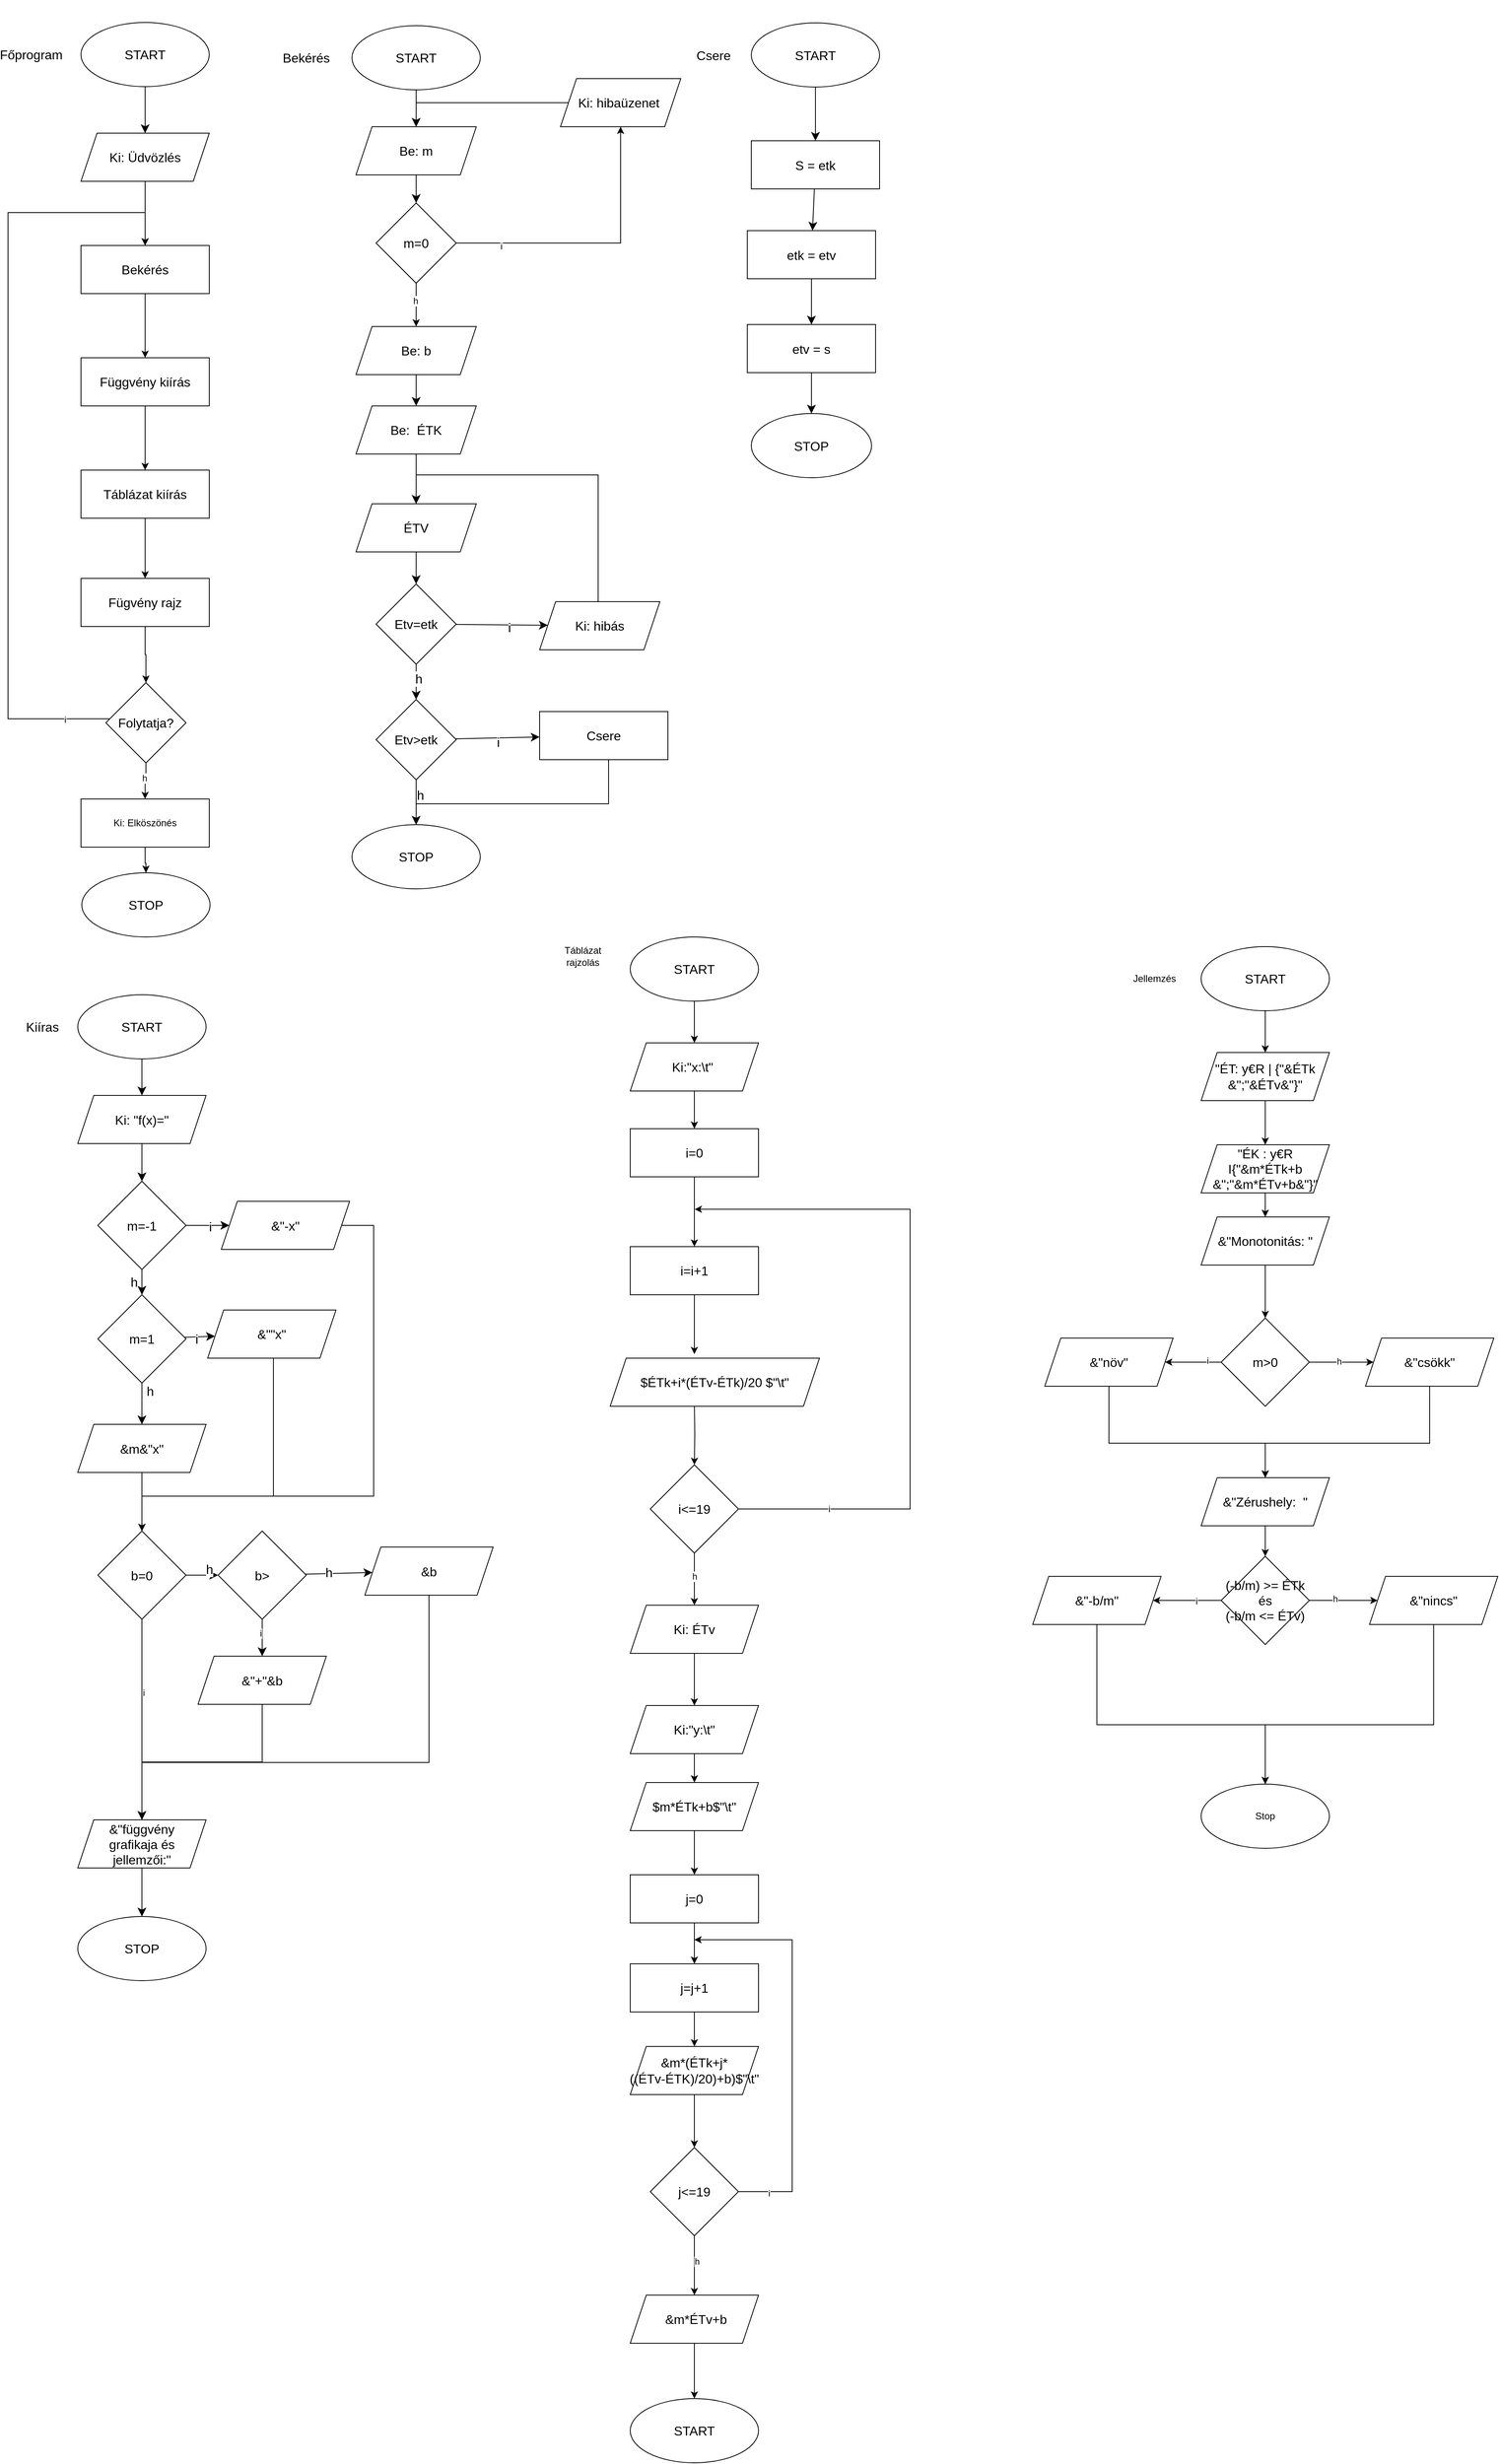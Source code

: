 <mxfile version="22.1.4" type="device">
  <diagram name="Page-1" id="bhXCNgOG9VblNEhB2orN">
    <mxGraphModel dx="3187" dy="1760" grid="1" gridSize="10" guides="1" tooltips="1" connect="1" arrows="1" fold="1" page="1" pageScale="1" pageWidth="2339" pageHeight="3300" math="0" shadow="0">
      <root>
        <mxCell id="0" />
        <mxCell id="1" parent="0" />
        <mxCell id="DM1cx61J0RA44Y7iWUZQ-169" style="edgeStyle=orthogonalEdgeStyle;rounded=0;orthogonalLoop=1;jettySize=auto;html=1;entryX=0.5;entryY=0;entryDx=0;entryDy=0;" edge="1" parent="1" source="DM1cx61J0RA44Y7iWUZQ-170" target="DM1cx61J0RA44Y7iWUZQ-236">
          <mxGeometry relative="1" as="geometry" />
        </mxCell>
        <mxCell id="DM1cx61J0RA44Y7iWUZQ-170" value="&amp;amp;m&amp;amp;&quot;x&quot;" style="shape=parallelogram;perimeter=parallelogramPerimeter;whiteSpace=wrap;html=1;fixedSize=1;fontSize=16;" vertex="1" parent="1">
          <mxGeometry x="300" y="1825.5" width="160" height="60" as="geometry" />
        </mxCell>
        <mxCell id="DM1cx61J0RA44Y7iWUZQ-171" value="" style="edgeStyle=none;curved=1;rounded=0;orthogonalLoop=1;jettySize=auto;html=1;fontSize=12;startSize=8;endSize=8;" edge="1" parent="1" source="DM1cx61J0RA44Y7iWUZQ-172" target="DM1cx61J0RA44Y7iWUZQ-179">
          <mxGeometry relative="1" as="geometry" />
        </mxCell>
        <mxCell id="DM1cx61J0RA44Y7iWUZQ-172" value="Be: m" style="shape=parallelogram;perimeter=parallelogramPerimeter;whiteSpace=wrap;html=1;fixedSize=1;fontSize=16;" vertex="1" parent="1">
          <mxGeometry x="647" y="208" width="150" height="60" as="geometry" />
        </mxCell>
        <mxCell id="DM1cx61J0RA44Y7iWUZQ-173" value="" style="edgeStyle=none;curved=1;rounded=0;orthogonalLoop=1;jettySize=auto;html=1;fontSize=12;startSize=8;endSize=8;" edge="1" parent="1" source="DM1cx61J0RA44Y7iWUZQ-174" target="DM1cx61J0RA44Y7iWUZQ-172">
          <mxGeometry relative="1" as="geometry" />
        </mxCell>
        <mxCell id="DM1cx61J0RA44Y7iWUZQ-174" value="START" style="ellipse;whiteSpace=wrap;html=1;fontSize=16;" vertex="1" parent="1">
          <mxGeometry x="642" y="82" width="160" height="80" as="geometry" />
        </mxCell>
        <mxCell id="DM1cx61J0RA44Y7iWUZQ-175" style="edgeStyle=orthogonalEdgeStyle;rounded=0;orthogonalLoop=1;jettySize=auto;html=1;" edge="1" parent="1" source="DM1cx61J0RA44Y7iWUZQ-179" target="DM1cx61J0RA44Y7iWUZQ-183">
          <mxGeometry relative="1" as="geometry" />
        </mxCell>
        <mxCell id="DM1cx61J0RA44Y7iWUZQ-176" value="h&lt;br&gt;" style="edgeLabel;html=1;align=center;verticalAlign=middle;resizable=0;points=[];" vertex="1" connectable="0" parent="DM1cx61J0RA44Y7iWUZQ-175">
          <mxGeometry x="-0.192" y="-1" relative="1" as="geometry">
            <mxPoint as="offset" />
          </mxGeometry>
        </mxCell>
        <mxCell id="DM1cx61J0RA44Y7iWUZQ-177" style="edgeStyle=orthogonalEdgeStyle;rounded=0;orthogonalLoop=1;jettySize=auto;html=1;entryX=0.5;entryY=1;entryDx=0;entryDy=0;" edge="1" parent="1" source="DM1cx61J0RA44Y7iWUZQ-179" target="DM1cx61J0RA44Y7iWUZQ-181">
          <mxGeometry relative="1" as="geometry">
            <mxPoint x="861" y="266.167" as="targetPoint" />
          </mxGeometry>
        </mxCell>
        <mxCell id="DM1cx61J0RA44Y7iWUZQ-178" value="i" style="edgeLabel;html=1;align=center;verticalAlign=middle;resizable=0;points=[];" vertex="1" connectable="0" parent="DM1cx61J0RA44Y7iWUZQ-177">
          <mxGeometry x="-0.679" y="-4" relative="1" as="geometry">
            <mxPoint as="offset" />
          </mxGeometry>
        </mxCell>
        <mxCell id="DM1cx61J0RA44Y7iWUZQ-179" value="m=0" style="rhombus;whiteSpace=wrap;html=1;fontSize=16;" vertex="1" parent="1">
          <mxGeometry x="672" y="303" width="100" height="100" as="geometry" />
        </mxCell>
        <mxCell id="DM1cx61J0RA44Y7iWUZQ-180" style="edgeStyle=orthogonalEdgeStyle;rounded=0;orthogonalLoop=1;jettySize=auto;html=1;entryX=0.5;entryY=0;entryDx=0;entryDy=0;" edge="1" parent="1" source="DM1cx61J0RA44Y7iWUZQ-181" target="DM1cx61J0RA44Y7iWUZQ-172">
          <mxGeometry relative="1" as="geometry" />
        </mxCell>
        <mxCell id="DM1cx61J0RA44Y7iWUZQ-181" value="Ki: hibaüzenet&amp;nbsp;" style="shape=parallelogram;perimeter=parallelogramPerimeter;whiteSpace=wrap;html=1;fixedSize=1;fontSize=16;" vertex="1" parent="1">
          <mxGeometry x="902" y="148" width="150" height="60" as="geometry" />
        </mxCell>
        <mxCell id="DM1cx61J0RA44Y7iWUZQ-182" value="" style="edgeStyle=none;curved=1;rounded=0;orthogonalLoop=1;jettySize=auto;html=1;fontSize=12;startSize=8;endSize=8;" edge="1" parent="1" source="DM1cx61J0RA44Y7iWUZQ-183" target="DM1cx61J0RA44Y7iWUZQ-185">
          <mxGeometry relative="1" as="geometry" />
        </mxCell>
        <mxCell id="DM1cx61J0RA44Y7iWUZQ-183" value="Be: b" style="shape=parallelogram;perimeter=parallelogramPerimeter;whiteSpace=wrap;html=1;fixedSize=1;fontSize=16;" vertex="1" parent="1">
          <mxGeometry x="647" y="457" width="150" height="60" as="geometry" />
        </mxCell>
        <mxCell id="DM1cx61J0RA44Y7iWUZQ-184" value="" style="edgeStyle=none;curved=1;rounded=0;orthogonalLoop=1;jettySize=auto;html=1;fontSize=12;startSize=8;endSize=8;" edge="1" parent="1" source="DM1cx61J0RA44Y7iWUZQ-185" target="DM1cx61J0RA44Y7iWUZQ-187">
          <mxGeometry relative="1" as="geometry" />
        </mxCell>
        <mxCell id="DM1cx61J0RA44Y7iWUZQ-185" value="Be:&amp;nbsp; ÉTK" style="shape=parallelogram;perimeter=parallelogramPerimeter;whiteSpace=wrap;html=1;fixedSize=1;fontSize=16;" vertex="1" parent="1">
          <mxGeometry x="647" y="556" width="150" height="60" as="geometry" />
        </mxCell>
        <mxCell id="DM1cx61J0RA44Y7iWUZQ-186" value="" style="edgeStyle=none;curved=1;rounded=0;orthogonalLoop=1;jettySize=auto;html=1;fontSize=12;startSize=8;endSize=8;" edge="1" parent="1" source="DM1cx61J0RA44Y7iWUZQ-187" target="DM1cx61J0RA44Y7iWUZQ-192">
          <mxGeometry relative="1" as="geometry" />
        </mxCell>
        <mxCell id="DM1cx61J0RA44Y7iWUZQ-187" value="ÉTV" style="shape=parallelogram;perimeter=parallelogramPerimeter;whiteSpace=wrap;html=1;fixedSize=1;fontSize=16;" vertex="1" parent="1">
          <mxGeometry x="647" y="678" width="150" height="60" as="geometry" />
        </mxCell>
        <mxCell id="DM1cx61J0RA44Y7iWUZQ-188" value="" style="edgeStyle=none;curved=1;rounded=0;orthogonalLoop=1;jettySize=auto;html=1;fontSize=12;startSize=8;endSize=8;" edge="1" parent="1" source="DM1cx61J0RA44Y7iWUZQ-192" target="DM1cx61J0RA44Y7iWUZQ-194">
          <mxGeometry relative="1" as="geometry" />
        </mxCell>
        <mxCell id="DM1cx61J0RA44Y7iWUZQ-189" value="i" style="edgeLabel;html=1;align=center;verticalAlign=middle;resizable=0;points=[];fontSize=16;" vertex="1" connectable="0" parent="DM1cx61J0RA44Y7iWUZQ-188">
          <mxGeometry x="0.151" y="-3" relative="1" as="geometry">
            <mxPoint as="offset" />
          </mxGeometry>
        </mxCell>
        <mxCell id="DM1cx61J0RA44Y7iWUZQ-190" value="" style="edgeStyle=none;curved=1;rounded=0;orthogonalLoop=1;jettySize=auto;html=1;fontSize=12;startSize=8;endSize=8;" edge="1" parent="1" source="DM1cx61J0RA44Y7iWUZQ-192" target="DM1cx61J0RA44Y7iWUZQ-199">
          <mxGeometry relative="1" as="geometry" />
        </mxCell>
        <mxCell id="DM1cx61J0RA44Y7iWUZQ-191" value="h" style="edgeLabel;html=1;align=center;verticalAlign=middle;resizable=0;points=[];fontSize=16;" vertex="1" connectable="0" parent="DM1cx61J0RA44Y7iWUZQ-190">
          <mxGeometry x="-0.205" y="3" relative="1" as="geometry">
            <mxPoint as="offset" />
          </mxGeometry>
        </mxCell>
        <mxCell id="DM1cx61J0RA44Y7iWUZQ-192" value="Etv=etk" style="rhombus;whiteSpace=wrap;html=1;fontSize=16;" vertex="1" parent="1">
          <mxGeometry x="672" y="778" width="100" height="100" as="geometry" />
        </mxCell>
        <mxCell id="DM1cx61J0RA44Y7iWUZQ-193" style="edgeStyle=orthogonalEdgeStyle;rounded=0;orthogonalLoop=1;jettySize=auto;html=1;entryX=0.5;entryY=0;entryDx=0;entryDy=0;" edge="1" parent="1" source="DM1cx61J0RA44Y7iWUZQ-194" target="DM1cx61J0RA44Y7iWUZQ-187">
          <mxGeometry relative="1" as="geometry">
            <Array as="points">
              <mxPoint x="949" y="642" />
              <mxPoint x="722" y="642" />
            </Array>
          </mxGeometry>
        </mxCell>
        <mxCell id="DM1cx61J0RA44Y7iWUZQ-194" value="Ki: hibás" style="shape=parallelogram;perimeter=parallelogramPerimeter;whiteSpace=wrap;html=1;fixedSize=1;fontSize=16;" vertex="1" parent="1">
          <mxGeometry x="876" y="800" width="150" height="60" as="geometry" />
        </mxCell>
        <mxCell id="DM1cx61J0RA44Y7iWUZQ-195" style="edgeStyle=none;curved=1;rounded=0;orthogonalLoop=1;jettySize=auto;html=1;entryX=0.5;entryY=0;entryDx=0;entryDy=0;fontSize=12;startSize=8;endSize=8;" edge="1" parent="1" source="DM1cx61J0RA44Y7iWUZQ-199" target="DM1cx61J0RA44Y7iWUZQ-200">
          <mxGeometry relative="1" as="geometry" />
        </mxCell>
        <mxCell id="DM1cx61J0RA44Y7iWUZQ-196" value="h" style="edgeLabel;html=1;align=center;verticalAlign=middle;resizable=0;points=[];fontSize=16;" vertex="1" connectable="0" parent="DM1cx61J0RA44Y7iWUZQ-195">
          <mxGeometry x="-0.322" y="5" relative="1" as="geometry">
            <mxPoint as="offset" />
          </mxGeometry>
        </mxCell>
        <mxCell id="DM1cx61J0RA44Y7iWUZQ-197" value="" style="edgeStyle=none;curved=1;rounded=0;orthogonalLoop=1;jettySize=auto;html=1;fontSize=12;startSize=8;endSize=8;" edge="1" parent="1" source="DM1cx61J0RA44Y7iWUZQ-199" target="DM1cx61J0RA44Y7iWUZQ-202">
          <mxGeometry relative="1" as="geometry" />
        </mxCell>
        <mxCell id="DM1cx61J0RA44Y7iWUZQ-198" value="i" style="edgeLabel;html=1;align=center;verticalAlign=middle;resizable=0;points=[];fontSize=16;" vertex="1" connectable="0" parent="DM1cx61J0RA44Y7iWUZQ-197">
          <mxGeometry x="0.031" y="-5" relative="1" as="geometry">
            <mxPoint x="-1" as="offset" />
          </mxGeometry>
        </mxCell>
        <mxCell id="DM1cx61J0RA44Y7iWUZQ-199" value="Etv&amp;gt;etk" style="rhombus;whiteSpace=wrap;html=1;fontSize=16;" vertex="1" parent="1">
          <mxGeometry x="672" y="922" width="100" height="100" as="geometry" />
        </mxCell>
        <mxCell id="DM1cx61J0RA44Y7iWUZQ-200" value="STOP" style="ellipse;whiteSpace=wrap;html=1;fontSize=16;" vertex="1" parent="1">
          <mxGeometry x="642" y="1078" width="160" height="80" as="geometry" />
        </mxCell>
        <mxCell id="DM1cx61J0RA44Y7iWUZQ-201" style="edgeStyle=orthogonalEdgeStyle;rounded=0;orthogonalLoop=1;jettySize=auto;html=1;entryX=0.5;entryY=0;entryDx=0;entryDy=0;" edge="1" parent="1" source="DM1cx61J0RA44Y7iWUZQ-202" target="DM1cx61J0RA44Y7iWUZQ-200">
          <mxGeometry relative="1" as="geometry">
            <Array as="points">
              <mxPoint x="962" y="1052" />
              <mxPoint x="722" y="1052" />
            </Array>
          </mxGeometry>
        </mxCell>
        <mxCell id="DM1cx61J0RA44Y7iWUZQ-202" value="Csere" style="whiteSpace=wrap;html=1;fontSize=16;" vertex="1" parent="1">
          <mxGeometry x="876" y="937" width="160" height="60" as="geometry" />
        </mxCell>
        <mxCell id="DM1cx61J0RA44Y7iWUZQ-203" value="" style="edgeStyle=none;curved=1;rounded=0;orthogonalLoop=1;jettySize=auto;html=1;fontSize=12;startSize=8;endSize=8;" edge="1" parent="1" source="DM1cx61J0RA44Y7iWUZQ-204" target="DM1cx61J0RA44Y7iWUZQ-207">
          <mxGeometry relative="1" as="geometry" />
        </mxCell>
        <mxCell id="DM1cx61J0RA44Y7iWUZQ-204" value="START" style="ellipse;whiteSpace=wrap;html=1;fontSize=16;" vertex="1" parent="1">
          <mxGeometry x="1140" y="78.5" width="160" height="80" as="geometry" />
        </mxCell>
        <mxCell id="DM1cx61J0RA44Y7iWUZQ-205" value="Csere" style="text;html=1;strokeColor=none;fillColor=none;align=center;verticalAlign=middle;whiteSpace=wrap;rounded=0;fontSize=16;" vertex="1" parent="1">
          <mxGeometry x="1063" y="50" width="60" height="137" as="geometry" />
        </mxCell>
        <mxCell id="DM1cx61J0RA44Y7iWUZQ-206" value="" style="edgeStyle=none;curved=1;rounded=0;orthogonalLoop=1;jettySize=auto;html=1;fontSize=12;startSize=8;endSize=8;" edge="1" parent="1" source="DM1cx61J0RA44Y7iWUZQ-207" target="DM1cx61J0RA44Y7iWUZQ-209">
          <mxGeometry relative="1" as="geometry" />
        </mxCell>
        <mxCell id="DM1cx61J0RA44Y7iWUZQ-207" value="S = etk" style="whiteSpace=wrap;html=1;fontSize=16;" vertex="1" parent="1">
          <mxGeometry x="1140" y="225.5" width="160" height="60" as="geometry" />
        </mxCell>
        <mxCell id="DM1cx61J0RA44Y7iWUZQ-208" value="" style="edgeStyle=none;curved=1;rounded=0;orthogonalLoop=1;jettySize=auto;html=1;fontSize=12;startSize=8;endSize=8;" edge="1" parent="1" source="DM1cx61J0RA44Y7iWUZQ-209" target="DM1cx61J0RA44Y7iWUZQ-211">
          <mxGeometry relative="1" as="geometry" />
        </mxCell>
        <mxCell id="DM1cx61J0RA44Y7iWUZQ-209" value="etk = etv" style="whiteSpace=wrap;html=1;fontSize=16;" vertex="1" parent="1">
          <mxGeometry x="1135" y="337.5" width="160" height="60" as="geometry" />
        </mxCell>
        <mxCell id="DM1cx61J0RA44Y7iWUZQ-210" style="edgeStyle=none;curved=1;rounded=0;orthogonalLoop=1;jettySize=auto;html=1;fontSize=12;startSize=8;endSize=8;" edge="1" parent="1" source="DM1cx61J0RA44Y7iWUZQ-211" target="DM1cx61J0RA44Y7iWUZQ-212">
          <mxGeometry relative="1" as="geometry" />
        </mxCell>
        <mxCell id="DM1cx61J0RA44Y7iWUZQ-211" value="etv = s" style="whiteSpace=wrap;html=1;fontSize=16;" vertex="1" parent="1">
          <mxGeometry x="1135" y="454.5" width="160" height="60" as="geometry" />
        </mxCell>
        <mxCell id="DM1cx61J0RA44Y7iWUZQ-212" value="STOP" style="ellipse;whiteSpace=wrap;html=1;fontSize=16;" vertex="1" parent="1">
          <mxGeometry x="1140" y="565.5" width="150" height="80" as="geometry" />
        </mxCell>
        <mxCell id="DM1cx61J0RA44Y7iWUZQ-213" value="Kiíras" style="text;html=1;strokeColor=none;fillColor=none;align=center;verticalAlign=middle;whiteSpace=wrap;rounded=0;fontSize=16;" vertex="1" parent="1">
          <mxGeometry x="226" y="1315" width="60" height="30" as="geometry" />
        </mxCell>
        <mxCell id="DM1cx61J0RA44Y7iWUZQ-214" value="" style="edgeStyle=none;curved=1;rounded=0;orthogonalLoop=1;jettySize=auto;html=1;fontSize=12;startSize=8;endSize=8;exitX=0.5;exitY=1;exitDx=0;exitDy=0;" edge="1" parent="1" source="DM1cx61J0RA44Y7iWUZQ-215" target="DM1cx61J0RA44Y7iWUZQ-217">
          <mxGeometry relative="1" as="geometry" />
        </mxCell>
        <mxCell id="DM1cx61J0RA44Y7iWUZQ-215" value="START" style="ellipse;whiteSpace=wrap;html=1;fontSize=16;" vertex="1" parent="1">
          <mxGeometry x="300" y="1290" width="160" height="80" as="geometry" />
        </mxCell>
        <mxCell id="DM1cx61J0RA44Y7iWUZQ-216" value="" style="edgeStyle=none;curved=1;rounded=0;orthogonalLoop=1;jettySize=auto;html=1;fontSize=12;startSize=8;endSize=8;" edge="1" parent="1" source="DM1cx61J0RA44Y7iWUZQ-217" target="DM1cx61J0RA44Y7iWUZQ-222">
          <mxGeometry relative="1" as="geometry" />
        </mxCell>
        <mxCell id="DM1cx61J0RA44Y7iWUZQ-217" value="Ki: &quot;f(x)=&quot;" style="shape=parallelogram;perimeter=parallelogramPerimeter;whiteSpace=wrap;html=1;fixedSize=1;fontSize=16;" vertex="1" parent="1">
          <mxGeometry x="300" y="1415.5" width="160" height="60" as="geometry" />
        </mxCell>
        <mxCell id="DM1cx61J0RA44Y7iWUZQ-218" value="" style="edgeStyle=none;curved=1;rounded=0;orthogonalLoop=1;jettySize=auto;html=1;fontSize=12;startSize=8;endSize=8;" edge="1" parent="1" source="DM1cx61J0RA44Y7iWUZQ-222" target="DM1cx61J0RA44Y7iWUZQ-224">
          <mxGeometry relative="1" as="geometry" />
        </mxCell>
        <mxCell id="DM1cx61J0RA44Y7iWUZQ-219" value="i" style="edgeLabel;html=1;align=center;verticalAlign=middle;resizable=0;points=[];fontSize=16;" vertex="1" connectable="0" parent="DM1cx61J0RA44Y7iWUZQ-218">
          <mxGeometry x="0.117" y="-1" relative="1" as="geometry">
            <mxPoint as="offset" />
          </mxGeometry>
        </mxCell>
        <mxCell id="DM1cx61J0RA44Y7iWUZQ-220" value="" style="edgeStyle=none;curved=1;rounded=0;orthogonalLoop=1;jettySize=auto;html=1;fontSize=12;startSize=8;endSize=8;" edge="1" parent="1" source="DM1cx61J0RA44Y7iWUZQ-222" target="DM1cx61J0RA44Y7iWUZQ-229">
          <mxGeometry relative="1" as="geometry" />
        </mxCell>
        <mxCell id="DM1cx61J0RA44Y7iWUZQ-221" value="h" style="edgeLabel;html=1;align=center;verticalAlign=middle;resizable=0;points=[];fontSize=16;" vertex="1" connectable="0" parent="DM1cx61J0RA44Y7iWUZQ-220">
          <mxGeometry x="-0.028" y="-10" relative="1" as="geometry">
            <mxPoint as="offset" />
          </mxGeometry>
        </mxCell>
        <mxCell id="DM1cx61J0RA44Y7iWUZQ-222" value="m=-1" style="rhombus;whiteSpace=wrap;html=1;fontSize=16;" vertex="1" parent="1">
          <mxGeometry x="325" y="1522.5" width="110" height="110" as="geometry" />
        </mxCell>
        <mxCell id="DM1cx61J0RA44Y7iWUZQ-223" style="edgeStyle=orthogonalEdgeStyle;rounded=0;orthogonalLoop=1;jettySize=auto;html=1;entryX=0.5;entryY=0;entryDx=0;entryDy=0;" edge="1" parent="1">
          <mxGeometry relative="1" as="geometry">
            <mxPoint x="628.985" y="1577.545" as="sourcePoint" />
            <mxPoint x="380" y="1958.5" as="targetPoint" />
            <Array as="points">
              <mxPoint x="669" y="1577" />
              <mxPoint x="669" y="1915" />
              <mxPoint x="380" y="1915" />
            </Array>
          </mxGeometry>
        </mxCell>
        <mxCell id="DM1cx61J0RA44Y7iWUZQ-224" value="&amp;amp;&quot;-x&quot;" style="shape=parallelogram;perimeter=parallelogramPerimeter;whiteSpace=wrap;html=1;fixedSize=1;fontSize=16;" vertex="1" parent="1">
          <mxGeometry x="479" y="1547.5" width="160" height="60" as="geometry" />
        </mxCell>
        <mxCell id="DM1cx61J0RA44Y7iWUZQ-225" value="" style="edgeStyle=none;curved=1;rounded=0;orthogonalLoop=1;jettySize=auto;html=1;fontSize=12;startSize=8;endSize=8;" edge="1" parent="1" source="DM1cx61J0RA44Y7iWUZQ-229" target="DM1cx61J0RA44Y7iWUZQ-231">
          <mxGeometry relative="1" as="geometry" />
        </mxCell>
        <mxCell id="DM1cx61J0RA44Y7iWUZQ-226" value="i" style="edgeLabel;html=1;align=center;verticalAlign=middle;resizable=0;points=[];fontSize=16;" vertex="1" connectable="0" parent="DM1cx61J0RA44Y7iWUZQ-225">
          <mxGeometry x="-0.214" y="-2" relative="1" as="geometry">
            <mxPoint as="offset" />
          </mxGeometry>
        </mxCell>
        <mxCell id="DM1cx61J0RA44Y7iWUZQ-227" value="" style="edgeStyle=none;curved=1;rounded=0;orthogonalLoop=1;jettySize=auto;html=1;fontSize=12;startSize=8;endSize=8;" edge="1" parent="1" source="DM1cx61J0RA44Y7iWUZQ-229" target="DM1cx61J0RA44Y7iWUZQ-170">
          <mxGeometry relative="1" as="geometry" />
        </mxCell>
        <mxCell id="DM1cx61J0RA44Y7iWUZQ-228" value="h" style="edgeLabel;html=1;align=center;verticalAlign=middle;resizable=0;points=[];fontSize=16;" vertex="1" connectable="0" parent="DM1cx61J0RA44Y7iWUZQ-227">
          <mxGeometry x="-0.658" y="10" relative="1" as="geometry">
            <mxPoint y="1" as="offset" />
          </mxGeometry>
        </mxCell>
        <mxCell id="DM1cx61J0RA44Y7iWUZQ-229" value="m=1" style="rhombus;whiteSpace=wrap;html=1;fontSize=16;" vertex="1" parent="1">
          <mxGeometry x="325" y="1664" width="110" height="110" as="geometry" />
        </mxCell>
        <mxCell id="DM1cx61J0RA44Y7iWUZQ-230" style="edgeStyle=orthogonalEdgeStyle;rounded=0;orthogonalLoop=1;jettySize=auto;html=1;entryX=0.5;entryY=0;entryDx=0;entryDy=0;" edge="1" parent="1" source="DM1cx61J0RA44Y7iWUZQ-231" target="DM1cx61J0RA44Y7iWUZQ-236">
          <mxGeometry relative="1" as="geometry">
            <Array as="points">
              <mxPoint x="544" y="1915" />
              <mxPoint x="380" y="1915" />
            </Array>
          </mxGeometry>
        </mxCell>
        <mxCell id="DM1cx61J0RA44Y7iWUZQ-231" value="&amp;amp;&quot;&quot;x&quot;" style="shape=parallelogram;perimeter=parallelogramPerimeter;whiteSpace=wrap;html=1;fixedSize=1;fontSize=16;" vertex="1" parent="1">
          <mxGeometry x="462" y="1683" width="160" height="60" as="geometry" />
        </mxCell>
        <mxCell id="DM1cx61J0RA44Y7iWUZQ-232" value="" style="edgeStyle=none;curved=1;rounded=0;orthogonalLoop=1;jettySize=auto;html=1;fontSize=12;startSize=8;endSize=8;" edge="1" parent="1" source="DM1cx61J0RA44Y7iWUZQ-236" target="DM1cx61J0RA44Y7iWUZQ-241">
          <mxGeometry relative="1" as="geometry" />
        </mxCell>
        <mxCell id="DM1cx61J0RA44Y7iWUZQ-233" value="h" style="edgeLabel;html=1;align=center;verticalAlign=middle;resizable=0;points=[];fontSize=16;" vertex="1" connectable="0" parent="DM1cx61J0RA44Y7iWUZQ-232">
          <mxGeometry x="0.368" y="8" relative="1" as="geometry">
            <mxPoint x="1" as="offset" />
          </mxGeometry>
        </mxCell>
        <mxCell id="DM1cx61J0RA44Y7iWUZQ-234" style="edgeStyle=none;curved=1;rounded=0;orthogonalLoop=1;jettySize=auto;html=1;entryX=0.5;entryY=0;entryDx=0;entryDy=0;fontSize=12;startSize=8;endSize=8;" edge="1" parent="1" source="DM1cx61J0RA44Y7iWUZQ-236" target="DM1cx61J0RA44Y7iWUZQ-247">
          <mxGeometry relative="1" as="geometry" />
        </mxCell>
        <mxCell id="DM1cx61J0RA44Y7iWUZQ-235" value="i&lt;br&gt;" style="edgeLabel;html=1;align=center;verticalAlign=middle;resizable=0;points=[];" vertex="1" connectable="0" parent="DM1cx61J0RA44Y7iWUZQ-234">
          <mxGeometry x="-0.273" y="2" relative="1" as="geometry">
            <mxPoint as="offset" />
          </mxGeometry>
        </mxCell>
        <mxCell id="DM1cx61J0RA44Y7iWUZQ-236" value="b=0" style="rhombus;whiteSpace=wrap;html=1;fontSize=16;" vertex="1" parent="1">
          <mxGeometry x="325" y="1958.5" width="110" height="110" as="geometry" />
        </mxCell>
        <mxCell id="DM1cx61J0RA44Y7iWUZQ-237" value="" style="edgeStyle=none;curved=1;rounded=0;orthogonalLoop=1;jettySize=auto;html=1;fontSize=12;startSize=8;endSize=8;" edge="1" parent="1" source="DM1cx61J0RA44Y7iWUZQ-241" target="DM1cx61J0RA44Y7iWUZQ-243">
          <mxGeometry relative="1" as="geometry" />
        </mxCell>
        <mxCell id="DM1cx61J0RA44Y7iWUZQ-238" value="h" style="edgeLabel;html=1;align=center;verticalAlign=middle;resizable=0;points=[];fontSize=16;" vertex="1" connectable="0" parent="DM1cx61J0RA44Y7iWUZQ-237">
          <mxGeometry x="-0.306" y="2" relative="1" as="geometry">
            <mxPoint as="offset" />
          </mxGeometry>
        </mxCell>
        <mxCell id="DM1cx61J0RA44Y7iWUZQ-239" value="" style="edgeStyle=none;curved=1;rounded=0;orthogonalLoop=1;jettySize=auto;html=1;fontSize=12;startSize=8;endSize=8;" edge="1" parent="1" source="DM1cx61J0RA44Y7iWUZQ-241" target="DM1cx61J0RA44Y7iWUZQ-245">
          <mxGeometry relative="1" as="geometry" />
        </mxCell>
        <mxCell id="DM1cx61J0RA44Y7iWUZQ-240" value="i" style="edgeLabel;html=1;align=center;verticalAlign=middle;resizable=0;points=[];" vertex="1" connectable="0" parent="DM1cx61J0RA44Y7iWUZQ-239">
          <mxGeometry x="-0.296" y="-2" relative="1" as="geometry">
            <mxPoint y="1" as="offset" />
          </mxGeometry>
        </mxCell>
        <mxCell id="DM1cx61J0RA44Y7iWUZQ-241" value="b&amp;gt;" style="rhombus;whiteSpace=wrap;html=1;fontSize=16;" vertex="1" parent="1">
          <mxGeometry x="475" y="1958.5" width="110" height="110" as="geometry" />
        </mxCell>
        <mxCell id="DM1cx61J0RA44Y7iWUZQ-242" style="edgeStyle=orthogonalEdgeStyle;rounded=0;orthogonalLoop=1;jettySize=auto;html=1;entryX=0.5;entryY=0;entryDx=0;entryDy=0;" edge="1" parent="1" source="DM1cx61J0RA44Y7iWUZQ-243" target="DM1cx61J0RA44Y7iWUZQ-247">
          <mxGeometry relative="1" as="geometry">
            <Array as="points">
              <mxPoint x="738" y="2247" />
              <mxPoint x="380" y="2247" />
            </Array>
          </mxGeometry>
        </mxCell>
        <mxCell id="DM1cx61J0RA44Y7iWUZQ-243" value="&amp;amp;b" style="shape=parallelogram;perimeter=parallelogramPerimeter;whiteSpace=wrap;html=1;fixedSize=1;fontSize=16;" vertex="1" parent="1">
          <mxGeometry x="658" y="1978.5" width="160" height="60" as="geometry" />
        </mxCell>
        <mxCell id="DM1cx61J0RA44Y7iWUZQ-244" style="edgeStyle=orthogonalEdgeStyle;rounded=0;orthogonalLoop=1;jettySize=auto;html=1;entryX=0.5;entryY=0;entryDx=0;entryDy=0;" edge="1" parent="1" source="DM1cx61J0RA44Y7iWUZQ-245" target="DM1cx61J0RA44Y7iWUZQ-247">
          <mxGeometry relative="1" as="geometry" />
        </mxCell>
        <mxCell id="DM1cx61J0RA44Y7iWUZQ-245" value="&amp;amp;&quot;+&quot;&amp;amp;b" style="shape=parallelogram;perimeter=parallelogramPerimeter;whiteSpace=wrap;html=1;fixedSize=1;fontSize=16;" vertex="1" parent="1">
          <mxGeometry x="450" y="2114.5" width="160" height="60" as="geometry" />
        </mxCell>
        <mxCell id="DM1cx61J0RA44Y7iWUZQ-246" style="edgeStyle=none;curved=1;rounded=0;orthogonalLoop=1;jettySize=auto;html=1;fontSize=12;startSize=8;endSize=8;entryX=0.5;entryY=0;entryDx=0;entryDy=0;" edge="1" parent="1" source="DM1cx61J0RA44Y7iWUZQ-247" target="DM1cx61J0RA44Y7iWUZQ-248">
          <mxGeometry relative="1" as="geometry">
            <mxPoint x="377" y="2439.5" as="targetPoint" />
          </mxGeometry>
        </mxCell>
        <mxCell id="DM1cx61J0RA44Y7iWUZQ-247" value="&amp;amp;&quot;függvény &lt;br&gt;grafikaja és jellemzői:&quot;" style="shape=parallelogram;perimeter=parallelogramPerimeter;whiteSpace=wrap;html=1;fixedSize=1;fontSize=16;" vertex="1" parent="1">
          <mxGeometry x="300" y="2318.5" width="160" height="60" as="geometry" />
        </mxCell>
        <mxCell id="DM1cx61J0RA44Y7iWUZQ-248" value="STOP" style="ellipse;whiteSpace=wrap;html=1;fontSize=16;" vertex="1" parent="1">
          <mxGeometry x="300" y="2439" width="160" height="80" as="geometry" />
        </mxCell>
        <mxCell id="DM1cx61J0RA44Y7iWUZQ-249" value="Bekérés" style="text;html=1;strokeColor=none;fillColor=none;align=center;verticalAlign=middle;whiteSpace=wrap;rounded=0;fontSize=16;" vertex="1" parent="1">
          <mxGeometry x="555" y="107" width="60" height="30" as="geometry" />
        </mxCell>
        <mxCell id="DM1cx61J0RA44Y7iWUZQ-250" value="" style="edgeStyle=orthogonalEdgeStyle;rounded=0;orthogonalLoop=1;jettySize=auto;html=1;" edge="1" parent="1" source="DM1cx61J0RA44Y7iWUZQ-251" target="DM1cx61J0RA44Y7iWUZQ-257">
          <mxGeometry relative="1" as="geometry" />
        </mxCell>
        <mxCell id="DM1cx61J0RA44Y7iWUZQ-251" value="Ki: Üdvözlés" style="shape=parallelogram;perimeter=parallelogramPerimeter;whiteSpace=wrap;html=1;fixedSize=1;fontSize=16;" vertex="1" parent="1">
          <mxGeometry x="304" y="216" width="160" height="60" as="geometry" />
        </mxCell>
        <mxCell id="DM1cx61J0RA44Y7iWUZQ-252" value="" style="edgeStyle=none;curved=1;rounded=0;orthogonalLoop=1;jettySize=auto;html=1;fontSize=12;startSize=8;endSize=8;" edge="1" parent="1" source="DM1cx61J0RA44Y7iWUZQ-253" target="DM1cx61J0RA44Y7iWUZQ-251">
          <mxGeometry relative="1" as="geometry" />
        </mxCell>
        <mxCell id="DM1cx61J0RA44Y7iWUZQ-253" value="START" style="ellipse;whiteSpace=wrap;html=1;fontSize=16;" vertex="1" parent="1">
          <mxGeometry x="304" y="78" width="160" height="80" as="geometry" />
        </mxCell>
        <mxCell id="DM1cx61J0RA44Y7iWUZQ-254" value="STOP" style="ellipse;whiteSpace=wrap;html=1;fontSize=16;" vertex="1" parent="1">
          <mxGeometry x="305" y="1138" width="160" height="80" as="geometry" />
        </mxCell>
        <mxCell id="DM1cx61J0RA44Y7iWUZQ-255" value="Főprogram" style="text;html=1;strokeColor=none;fillColor=none;align=center;verticalAlign=middle;whiteSpace=wrap;rounded=0;fontSize=16;" vertex="1" parent="1">
          <mxGeometry x="212" y="103" width="60" height="30" as="geometry" />
        </mxCell>
        <mxCell id="DM1cx61J0RA44Y7iWUZQ-256" value="" style="edgeStyle=orthogonalEdgeStyle;rounded=0;orthogonalLoop=1;jettySize=auto;html=1;" edge="1" parent="1" source="DM1cx61J0RA44Y7iWUZQ-257" target="DM1cx61J0RA44Y7iWUZQ-259">
          <mxGeometry relative="1" as="geometry" />
        </mxCell>
        <mxCell id="DM1cx61J0RA44Y7iWUZQ-257" value="Bekérés" style="whiteSpace=wrap;html=1;fontSize=16;" vertex="1" parent="1">
          <mxGeometry x="304" y="356" width="160" height="60" as="geometry" />
        </mxCell>
        <mxCell id="DM1cx61J0RA44Y7iWUZQ-258" value="" style="edgeStyle=orthogonalEdgeStyle;rounded=0;orthogonalLoop=1;jettySize=auto;html=1;" edge="1" parent="1" source="DM1cx61J0RA44Y7iWUZQ-259" target="DM1cx61J0RA44Y7iWUZQ-261">
          <mxGeometry relative="1" as="geometry" />
        </mxCell>
        <mxCell id="DM1cx61J0RA44Y7iWUZQ-259" value="Függvény kiírás" style="whiteSpace=wrap;html=1;fontSize=16;" vertex="1" parent="1">
          <mxGeometry x="304" y="496" width="160" height="60" as="geometry" />
        </mxCell>
        <mxCell id="DM1cx61J0RA44Y7iWUZQ-260" value="" style="edgeStyle=orthogonalEdgeStyle;rounded=0;orthogonalLoop=1;jettySize=auto;html=1;" edge="1" parent="1" source="DM1cx61J0RA44Y7iWUZQ-261" target="DM1cx61J0RA44Y7iWUZQ-263">
          <mxGeometry relative="1" as="geometry" />
        </mxCell>
        <mxCell id="DM1cx61J0RA44Y7iWUZQ-261" value="Táblázat kiírás" style="whiteSpace=wrap;html=1;fontSize=16;" vertex="1" parent="1">
          <mxGeometry x="304" y="636" width="160" height="60" as="geometry" />
        </mxCell>
        <mxCell id="DM1cx61J0RA44Y7iWUZQ-262" value="" style="edgeStyle=orthogonalEdgeStyle;rounded=0;orthogonalLoop=1;jettySize=auto;html=1;" edge="1" parent="1" source="DM1cx61J0RA44Y7iWUZQ-263" target="DM1cx61J0RA44Y7iWUZQ-268">
          <mxGeometry relative="1" as="geometry" />
        </mxCell>
        <mxCell id="DM1cx61J0RA44Y7iWUZQ-263" value="Fügvény rajz" style="whiteSpace=wrap;html=1;fontSize=16;" vertex="1" parent="1">
          <mxGeometry x="304" y="771" width="160" height="60" as="geometry" />
        </mxCell>
        <mxCell id="DM1cx61J0RA44Y7iWUZQ-264" value="" style="edgeStyle=orthogonalEdgeStyle;rounded=0;orthogonalLoop=1;jettySize=auto;html=1;entryX=0.5;entryY=0;entryDx=0;entryDy=0;" edge="1" parent="1" source="DM1cx61J0RA44Y7iWUZQ-268" target="DM1cx61J0RA44Y7iWUZQ-270">
          <mxGeometry relative="1" as="geometry">
            <mxPoint x="379" y="1040" as="targetPoint" />
          </mxGeometry>
        </mxCell>
        <mxCell id="DM1cx61J0RA44Y7iWUZQ-265" value="h" style="edgeLabel;html=1;align=center;verticalAlign=middle;resizable=0;points=[];" vertex="1" connectable="0" parent="DM1cx61J0RA44Y7iWUZQ-264">
          <mxGeometry x="-0.149" y="-2" relative="1" as="geometry">
            <mxPoint y="-1" as="offset" />
          </mxGeometry>
        </mxCell>
        <mxCell id="DM1cx61J0RA44Y7iWUZQ-266" style="edgeStyle=orthogonalEdgeStyle;rounded=0;orthogonalLoop=1;jettySize=auto;html=1;entryX=0.5;entryY=0;entryDx=0;entryDy=0;" edge="1" parent="1" source="DM1cx61J0RA44Y7iWUZQ-268" target="DM1cx61J0RA44Y7iWUZQ-257">
          <mxGeometry relative="1" as="geometry">
            <Array as="points">
              <mxPoint x="213" y="946" />
              <mxPoint x="213" y="315" />
              <mxPoint x="384" y="315" />
            </Array>
          </mxGeometry>
        </mxCell>
        <mxCell id="DM1cx61J0RA44Y7iWUZQ-267" value="i" style="edgeLabel;html=1;align=center;verticalAlign=middle;resizable=0;points=[];" vertex="1" connectable="0" parent="DM1cx61J0RA44Y7iWUZQ-266">
          <mxGeometry x="-0.885" y="1" relative="1" as="geometry">
            <mxPoint as="offset" />
          </mxGeometry>
        </mxCell>
        <mxCell id="DM1cx61J0RA44Y7iWUZQ-268" value="Folytatja?" style="rhombus;whiteSpace=wrap;html=1;fontSize=16;" vertex="1" parent="1">
          <mxGeometry x="335" y="901" width="100" height="100" as="geometry" />
        </mxCell>
        <mxCell id="DM1cx61J0RA44Y7iWUZQ-269" style="edgeStyle=orthogonalEdgeStyle;rounded=0;orthogonalLoop=1;jettySize=auto;html=1;exitX=0.5;exitY=1;exitDx=0;exitDy=0;" edge="1" parent="1" source="DM1cx61J0RA44Y7iWUZQ-270" target="DM1cx61J0RA44Y7iWUZQ-254">
          <mxGeometry relative="1" as="geometry">
            <mxPoint x="379" y="1100" as="sourcePoint" />
          </mxGeometry>
        </mxCell>
        <mxCell id="DM1cx61J0RA44Y7iWUZQ-270" value="Ki: Elköszönés" style="rounded=0;whiteSpace=wrap;html=1;" vertex="1" parent="1">
          <mxGeometry x="304" y="1046" width="160" height="60" as="geometry" />
        </mxCell>
        <mxCell id="DM1cx61J0RA44Y7iWUZQ-271" value="Táblázat rajzolás" style="text;html=1;strokeColor=none;fillColor=none;align=center;verticalAlign=middle;whiteSpace=wrap;rounded=0;" vertex="1" parent="1">
          <mxGeometry x="900" y="1227" width="60" height="30" as="geometry" />
        </mxCell>
        <mxCell id="DM1cx61J0RA44Y7iWUZQ-272" value="" style="edgeStyle=orthogonalEdgeStyle;rounded=0;orthogonalLoop=1;jettySize=auto;html=1;" edge="1" parent="1" source="DM1cx61J0RA44Y7iWUZQ-273" target="DM1cx61J0RA44Y7iWUZQ-275">
          <mxGeometry relative="1" as="geometry" />
        </mxCell>
        <mxCell id="DM1cx61J0RA44Y7iWUZQ-273" value="START" style="ellipse;whiteSpace=wrap;html=1;fontSize=16;" vertex="1" parent="1">
          <mxGeometry x="1701" y="1230" width="160" height="80" as="geometry" />
        </mxCell>
        <mxCell id="DM1cx61J0RA44Y7iWUZQ-274" value="" style="edgeStyle=orthogonalEdgeStyle;rounded=0;orthogonalLoop=1;jettySize=auto;html=1;entryX=0.5;entryY=0;entryDx=0;entryDy=0;" edge="1" parent="1" source="DM1cx61J0RA44Y7iWUZQ-275" target="DM1cx61J0RA44Y7iWUZQ-277">
          <mxGeometry relative="1" as="geometry">
            <mxPoint x="1781" y="1476" as="targetPoint" />
          </mxGeometry>
        </mxCell>
        <mxCell id="DM1cx61J0RA44Y7iWUZQ-275" value="&quot;ÉT: y€R | {&quot;&amp;amp;ÉTk&lt;br&gt;&amp;amp;&quot;;&quot;&amp;amp;ÉTv&amp;amp;&quot;}&quot;" style="shape=parallelogram;perimeter=parallelogramPerimeter;whiteSpace=wrap;html=1;fixedSize=1;fontSize=16;" vertex="1" parent="1">
          <mxGeometry x="1701" y="1362" width="160" height="60" as="geometry" />
        </mxCell>
        <mxCell id="DM1cx61J0RA44Y7iWUZQ-276" value="" style="edgeStyle=orthogonalEdgeStyle;rounded=0;orthogonalLoop=1;jettySize=auto;html=1;" edge="1" parent="1" source="DM1cx61J0RA44Y7iWUZQ-277" target="DM1cx61J0RA44Y7iWUZQ-290">
          <mxGeometry relative="1" as="geometry" />
        </mxCell>
        <mxCell id="DM1cx61J0RA44Y7iWUZQ-277" value="&quot;ÉK : y€R I{&quot;&amp;amp;m*ÉTk+b&lt;br&gt;&amp;amp;&quot;;&quot;&amp;amp;m*ÉTv+b&amp;amp;&quot;}&quot;" style="shape=parallelogram;perimeter=parallelogramPerimeter;whiteSpace=wrap;html=1;fixedSize=1;fontSize=16;" vertex="1" parent="1">
          <mxGeometry x="1701" y="1477" width="160" height="60" as="geometry" />
        </mxCell>
        <mxCell id="DM1cx61J0RA44Y7iWUZQ-278" value="Stop" style="ellipse;whiteSpace=wrap;html=1;" vertex="1" parent="1">
          <mxGeometry x="1701" y="2274" width="160" height="80" as="geometry" />
        </mxCell>
        <mxCell id="DM1cx61J0RA44Y7iWUZQ-279" value="Jellemzés" style="text;html=1;strokeColor=none;fillColor=none;align=center;verticalAlign=middle;whiteSpace=wrap;rounded=0;" vertex="1" parent="1">
          <mxGeometry x="1613" y="1255" width="60" height="30" as="geometry" />
        </mxCell>
        <mxCell id="DM1cx61J0RA44Y7iWUZQ-280" value="" style="edgeStyle=orthogonalEdgeStyle;rounded=0;orthogonalLoop=1;jettySize=auto;html=1;entryX=0;entryY=0.5;entryDx=0;entryDy=0;" edge="1" parent="1" source="DM1cx61J0RA44Y7iWUZQ-284" target="DM1cx61J0RA44Y7iWUZQ-288">
          <mxGeometry relative="1" as="geometry">
            <mxPoint x="1911" y="1712" as="targetPoint" />
          </mxGeometry>
        </mxCell>
        <mxCell id="DM1cx61J0RA44Y7iWUZQ-281" value="h" style="edgeLabel;html=1;align=center;verticalAlign=middle;resizable=0;points=[];" vertex="1" connectable="0" parent="DM1cx61J0RA44Y7iWUZQ-280">
          <mxGeometry x="-0.087" y="1" relative="1" as="geometry">
            <mxPoint as="offset" />
          </mxGeometry>
        </mxCell>
        <mxCell id="DM1cx61J0RA44Y7iWUZQ-282" value="" style="edgeStyle=orthogonalEdgeStyle;rounded=0;orthogonalLoop=1;jettySize=auto;html=1;entryX=1;entryY=0.5;entryDx=0;entryDy=0;" edge="1" parent="1" source="DM1cx61J0RA44Y7iWUZQ-284" target="DM1cx61J0RA44Y7iWUZQ-286">
          <mxGeometry relative="1" as="geometry">
            <mxPoint x="1651" y="1712" as="targetPoint" />
          </mxGeometry>
        </mxCell>
        <mxCell id="DM1cx61J0RA44Y7iWUZQ-283" value="i" style="edgeLabel;html=1;align=center;verticalAlign=middle;resizable=0;points=[];" vertex="1" connectable="0" parent="DM1cx61J0RA44Y7iWUZQ-282">
          <mxGeometry x="-0.495" y="-2" relative="1" as="geometry">
            <mxPoint as="offset" />
          </mxGeometry>
        </mxCell>
        <mxCell id="DM1cx61J0RA44Y7iWUZQ-284" value="m&amp;gt;0" style="rhombus;whiteSpace=wrap;html=1;fontSize=16;" vertex="1" parent="1">
          <mxGeometry x="1726" y="1693" width="110" height="110" as="geometry" />
        </mxCell>
        <mxCell id="DM1cx61J0RA44Y7iWUZQ-285" style="edgeStyle=orthogonalEdgeStyle;rounded=0;orthogonalLoop=1;jettySize=auto;html=1;entryX=0.5;entryY=0;entryDx=0;entryDy=0;" edge="1" parent="1" source="DM1cx61J0RA44Y7iWUZQ-286" target="DM1cx61J0RA44Y7iWUZQ-292">
          <mxGeometry relative="1" as="geometry">
            <Array as="points">
              <mxPoint x="1586" y="1849" />
              <mxPoint x="1781" y="1849" />
            </Array>
          </mxGeometry>
        </mxCell>
        <mxCell id="DM1cx61J0RA44Y7iWUZQ-286" value="&amp;amp;&quot;növ&quot;" style="shape=parallelogram;perimeter=parallelogramPerimeter;whiteSpace=wrap;html=1;fixedSize=1;fontSize=16;" vertex="1" parent="1">
          <mxGeometry x="1506" y="1718" width="160" height="60" as="geometry" />
        </mxCell>
        <mxCell id="DM1cx61J0RA44Y7iWUZQ-287" style="edgeStyle=orthogonalEdgeStyle;rounded=0;orthogonalLoop=1;jettySize=auto;html=1;" edge="1" parent="1" source="DM1cx61J0RA44Y7iWUZQ-288" target="DM1cx61J0RA44Y7iWUZQ-292">
          <mxGeometry relative="1" as="geometry">
            <Array as="points">
              <mxPoint x="1986" y="1849" />
              <mxPoint x="1781" y="1849" />
            </Array>
          </mxGeometry>
        </mxCell>
        <mxCell id="DM1cx61J0RA44Y7iWUZQ-288" value="&amp;amp;&quot;csökk&quot;" style="shape=parallelogram;perimeter=parallelogramPerimeter;whiteSpace=wrap;html=1;fixedSize=1;fontSize=16;" vertex="1" parent="1">
          <mxGeometry x="1906" y="1718" width="160" height="60" as="geometry" />
        </mxCell>
        <mxCell id="DM1cx61J0RA44Y7iWUZQ-289" style="edgeStyle=orthogonalEdgeStyle;rounded=0;orthogonalLoop=1;jettySize=auto;html=1;" edge="1" parent="1" source="DM1cx61J0RA44Y7iWUZQ-290" target="DM1cx61J0RA44Y7iWUZQ-284">
          <mxGeometry relative="1" as="geometry" />
        </mxCell>
        <mxCell id="DM1cx61J0RA44Y7iWUZQ-290" value="&amp;amp;&quot;Monotonitás: &quot;" style="shape=parallelogram;perimeter=parallelogramPerimeter;whiteSpace=wrap;html=1;fixedSize=1;fontSize=16;" vertex="1" parent="1">
          <mxGeometry x="1701" y="1567" width="160" height="60" as="geometry" />
        </mxCell>
        <mxCell id="DM1cx61J0RA44Y7iWUZQ-291" style="edgeStyle=orthogonalEdgeStyle;rounded=0;orthogonalLoop=1;jettySize=auto;html=1;" edge="1" parent="1" source="DM1cx61J0RA44Y7iWUZQ-292" target="DM1cx61J0RA44Y7iWUZQ-297">
          <mxGeometry relative="1" as="geometry" />
        </mxCell>
        <mxCell id="DM1cx61J0RA44Y7iWUZQ-292" value="&amp;amp;&quot;Zérushely:&amp;nbsp; &quot;" style="shape=parallelogram;perimeter=parallelogramPerimeter;whiteSpace=wrap;html=1;fixedSize=1;fontSize=16;" vertex="1" parent="1">
          <mxGeometry x="1701" y="1892" width="160" height="60" as="geometry" />
        </mxCell>
        <mxCell id="DM1cx61J0RA44Y7iWUZQ-293" value="" style="edgeStyle=orthogonalEdgeStyle;rounded=0;orthogonalLoop=1;jettySize=auto;html=1;entryX=1;entryY=0.5;entryDx=0;entryDy=0;" edge="1" parent="1" source="DM1cx61J0RA44Y7iWUZQ-297" target="DM1cx61J0RA44Y7iWUZQ-299">
          <mxGeometry relative="1" as="geometry">
            <mxPoint x="1641" y="2045" as="targetPoint" />
          </mxGeometry>
        </mxCell>
        <mxCell id="DM1cx61J0RA44Y7iWUZQ-294" value="i" style="edgeLabel;html=1;align=center;verticalAlign=middle;resizable=0;points=[];" vertex="1" connectable="0" parent="DM1cx61J0RA44Y7iWUZQ-293">
          <mxGeometry x="-0.271" y="1" relative="1" as="geometry">
            <mxPoint as="offset" />
          </mxGeometry>
        </mxCell>
        <mxCell id="DM1cx61J0RA44Y7iWUZQ-295" style="edgeStyle=orthogonalEdgeStyle;rounded=0;orthogonalLoop=1;jettySize=auto;html=1;entryX=0;entryY=0.5;entryDx=0;entryDy=0;" edge="1" parent="1" source="DM1cx61J0RA44Y7iWUZQ-297" target="DM1cx61J0RA44Y7iWUZQ-301">
          <mxGeometry relative="1" as="geometry" />
        </mxCell>
        <mxCell id="DM1cx61J0RA44Y7iWUZQ-296" value="h" style="edgeLabel;html=1;align=center;verticalAlign=middle;resizable=0;points=[];" vertex="1" connectable="0" parent="DM1cx61J0RA44Y7iWUZQ-295">
          <mxGeometry x="-0.259" y="2" relative="1" as="geometry">
            <mxPoint as="offset" />
          </mxGeometry>
        </mxCell>
        <mxCell id="DM1cx61J0RA44Y7iWUZQ-297" value="(-b/m) &amp;gt;= ÉTk&lt;br&gt;és&lt;br&gt;(-b/m &amp;lt;= ÉTv)" style="rhombus;whiteSpace=wrap;html=1;fontSize=16;" vertex="1" parent="1">
          <mxGeometry x="1726" y="1990" width="110" height="110" as="geometry" />
        </mxCell>
        <mxCell id="DM1cx61J0RA44Y7iWUZQ-298" style="edgeStyle=orthogonalEdgeStyle;rounded=0;orthogonalLoop=1;jettySize=auto;html=1;entryX=0.5;entryY=0;entryDx=0;entryDy=0;" edge="1" parent="1" source="DM1cx61J0RA44Y7iWUZQ-299" target="DM1cx61J0RA44Y7iWUZQ-278">
          <mxGeometry relative="1" as="geometry">
            <Array as="points">
              <mxPoint x="1571" y="2200" />
              <mxPoint x="1781" y="2200" />
            </Array>
          </mxGeometry>
        </mxCell>
        <mxCell id="DM1cx61J0RA44Y7iWUZQ-299" value="&amp;amp;&quot;-b/m&quot;" style="shape=parallelogram;perimeter=parallelogramPerimeter;whiteSpace=wrap;html=1;fixedSize=1;fontSize=16;" vertex="1" parent="1">
          <mxGeometry x="1491" y="2015" width="160" height="60" as="geometry" />
        </mxCell>
        <mxCell id="DM1cx61J0RA44Y7iWUZQ-300" style="edgeStyle=orthogonalEdgeStyle;rounded=0;orthogonalLoop=1;jettySize=auto;html=1;entryX=0.5;entryY=0;entryDx=0;entryDy=0;" edge="1" parent="1" source="DM1cx61J0RA44Y7iWUZQ-301" target="DM1cx61J0RA44Y7iWUZQ-278">
          <mxGeometry relative="1" as="geometry">
            <mxPoint x="1844.167" y="2271.833" as="targetPoint" />
            <Array as="points">
              <mxPoint x="1991" y="2200" />
              <mxPoint x="1781" y="2200" />
            </Array>
          </mxGeometry>
        </mxCell>
        <mxCell id="DM1cx61J0RA44Y7iWUZQ-301" value="&amp;amp;&quot;nincs&quot;" style="shape=parallelogram;perimeter=parallelogramPerimeter;whiteSpace=wrap;html=1;fixedSize=1;fontSize=16;" vertex="1" parent="1">
          <mxGeometry x="1911" y="2015" width="160" height="60" as="geometry" />
        </mxCell>
        <mxCell id="DM1cx61J0RA44Y7iWUZQ-302" style="edgeStyle=orthogonalEdgeStyle;rounded=0;orthogonalLoop=1;jettySize=auto;html=1;entryX=0.5;entryY=0;entryDx=0;entryDy=0;" edge="1" parent="1" source="DM1cx61J0RA44Y7iWUZQ-303" target="DM1cx61J0RA44Y7iWUZQ-305">
          <mxGeometry relative="1" as="geometry" />
        </mxCell>
        <mxCell id="DM1cx61J0RA44Y7iWUZQ-303" value="START" style="ellipse;whiteSpace=wrap;html=1;fontSize=16;" vertex="1" parent="1">
          <mxGeometry x="989" y="1218" width="160" height="80" as="geometry" />
        </mxCell>
        <mxCell id="DM1cx61J0RA44Y7iWUZQ-304" style="edgeStyle=orthogonalEdgeStyle;rounded=0;orthogonalLoop=1;jettySize=auto;html=1;entryX=0.5;entryY=0;entryDx=0;entryDy=0;" edge="1" parent="1" source="DM1cx61J0RA44Y7iWUZQ-305" target="DM1cx61J0RA44Y7iWUZQ-307">
          <mxGeometry relative="1" as="geometry" />
        </mxCell>
        <mxCell id="DM1cx61J0RA44Y7iWUZQ-305" value="Ki:&quot;x:\t&quot;&amp;nbsp;" style="shape=parallelogram;perimeter=parallelogramPerimeter;whiteSpace=wrap;html=1;fixedSize=1;fontSize=16;" vertex="1" parent="1">
          <mxGeometry x="989" y="1350" width="160" height="60" as="geometry" />
        </mxCell>
        <mxCell id="DM1cx61J0RA44Y7iWUZQ-306" style="edgeStyle=orthogonalEdgeStyle;rounded=0;orthogonalLoop=1;jettySize=auto;html=1;entryX=0.5;entryY=0;entryDx=0;entryDy=0;" edge="1" parent="1" source="DM1cx61J0RA44Y7iWUZQ-307" target="DM1cx61J0RA44Y7iWUZQ-309">
          <mxGeometry relative="1" as="geometry" />
        </mxCell>
        <mxCell id="DM1cx61J0RA44Y7iWUZQ-307" value="i=0" style="whiteSpace=wrap;html=1;fontSize=16;" vertex="1" parent="1">
          <mxGeometry x="989" y="1457" width="160" height="60" as="geometry" />
        </mxCell>
        <mxCell id="DM1cx61J0RA44Y7iWUZQ-308" style="edgeStyle=orthogonalEdgeStyle;rounded=0;orthogonalLoop=1;jettySize=auto;html=1;entryX=0.5;entryY=0;entryDx=0;entryDy=0;" edge="1" parent="1" source="DM1cx61J0RA44Y7iWUZQ-309">
          <mxGeometry relative="1" as="geometry">
            <mxPoint x="1069" y="1738" as="targetPoint" />
          </mxGeometry>
        </mxCell>
        <mxCell id="DM1cx61J0RA44Y7iWUZQ-309" value="i=i+1" style="whiteSpace=wrap;html=1;fontSize=16;" vertex="1" parent="1">
          <mxGeometry x="989" y="1604" width="160" height="60" as="geometry" />
        </mxCell>
        <mxCell id="DM1cx61J0RA44Y7iWUZQ-310" style="edgeStyle=orthogonalEdgeStyle;rounded=0;orthogonalLoop=1;jettySize=auto;html=1;entryX=0.5;entryY=0;entryDx=0;entryDy=0;" edge="1" parent="1" target="DM1cx61J0RA44Y7iWUZQ-316">
          <mxGeometry relative="1" as="geometry">
            <mxPoint x="1069" y="1798" as="sourcePoint" />
          </mxGeometry>
        </mxCell>
        <mxCell id="DM1cx61J0RA44Y7iWUZQ-311" value="$ÉTk+i*(ÉTv-ÉTk)/20 $&quot;\t&quot;" style="shape=parallelogram;perimeter=parallelogramPerimeter;whiteSpace=wrap;html=1;fixedSize=1;fontSize=16;" vertex="1" parent="1">
          <mxGeometry x="964" y="1743" width="261" height="60" as="geometry" />
        </mxCell>
        <mxCell id="DM1cx61J0RA44Y7iWUZQ-312" style="edgeStyle=orthogonalEdgeStyle;rounded=0;orthogonalLoop=1;jettySize=auto;html=1;" edge="1" parent="1" source="DM1cx61J0RA44Y7iWUZQ-316">
          <mxGeometry relative="1" as="geometry">
            <mxPoint x="1069.412" y="1557.412" as="targetPoint" />
            <Array as="points">
              <mxPoint x="1338" y="1931" />
              <mxPoint x="1338" y="1557" />
            </Array>
          </mxGeometry>
        </mxCell>
        <mxCell id="DM1cx61J0RA44Y7iWUZQ-313" value="i" style="edgeLabel;html=1;align=center;verticalAlign=middle;resizable=0;points=[];" vertex="1" connectable="0" parent="DM1cx61J0RA44Y7iWUZQ-312">
          <mxGeometry x="-0.735" relative="1" as="geometry">
            <mxPoint x="-1" as="offset" />
          </mxGeometry>
        </mxCell>
        <mxCell id="DM1cx61J0RA44Y7iWUZQ-314" style="edgeStyle=orthogonalEdgeStyle;rounded=0;orthogonalLoop=1;jettySize=auto;html=1;entryX=0.5;entryY=0;entryDx=0;entryDy=0;" edge="1" parent="1" source="DM1cx61J0RA44Y7iWUZQ-316" target="DM1cx61J0RA44Y7iWUZQ-318">
          <mxGeometry relative="1" as="geometry" />
        </mxCell>
        <mxCell id="DM1cx61J0RA44Y7iWUZQ-315" value="h" style="edgeLabel;html=1;align=center;verticalAlign=middle;resizable=0;points=[];" vertex="1" connectable="0" parent="DM1cx61J0RA44Y7iWUZQ-314">
          <mxGeometry x="-0.108" relative="1" as="geometry">
            <mxPoint as="offset" />
          </mxGeometry>
        </mxCell>
        <mxCell id="DM1cx61J0RA44Y7iWUZQ-316" value="i&amp;lt;=19" style="rhombus;whiteSpace=wrap;html=1;fontSize=16;" vertex="1" parent="1">
          <mxGeometry x="1014" y="1876" width="110" height="110" as="geometry" />
        </mxCell>
        <mxCell id="DM1cx61J0RA44Y7iWUZQ-317" style="edgeStyle=orthogonalEdgeStyle;rounded=0;orthogonalLoop=1;jettySize=auto;html=1;entryX=0.5;entryY=0;entryDx=0;entryDy=0;" edge="1" parent="1" source="DM1cx61J0RA44Y7iWUZQ-318" target="DM1cx61J0RA44Y7iWUZQ-320">
          <mxGeometry relative="1" as="geometry" />
        </mxCell>
        <mxCell id="DM1cx61J0RA44Y7iWUZQ-318" value="Ki: ÉTv" style="shape=parallelogram;perimeter=parallelogramPerimeter;whiteSpace=wrap;html=1;fixedSize=1;fontSize=16;" vertex="1" parent="1">
          <mxGeometry x="989" y="2051" width="160" height="60" as="geometry" />
        </mxCell>
        <mxCell id="DM1cx61J0RA44Y7iWUZQ-319" style="edgeStyle=orthogonalEdgeStyle;rounded=0;orthogonalLoop=1;jettySize=auto;html=1;entryX=0.5;entryY=0;entryDx=0;entryDy=0;" edge="1" parent="1" source="DM1cx61J0RA44Y7iWUZQ-320" target="DM1cx61J0RA44Y7iWUZQ-322">
          <mxGeometry relative="1" as="geometry" />
        </mxCell>
        <mxCell id="DM1cx61J0RA44Y7iWUZQ-320" value="Ki:&quot;y:\t&quot;" style="shape=parallelogram;perimeter=parallelogramPerimeter;whiteSpace=wrap;html=1;fixedSize=1;fontSize=16;" vertex="1" parent="1">
          <mxGeometry x="989" y="2176" width="160" height="60" as="geometry" />
        </mxCell>
        <mxCell id="DM1cx61J0RA44Y7iWUZQ-321" style="edgeStyle=orthogonalEdgeStyle;rounded=0;orthogonalLoop=1;jettySize=auto;html=1;entryX=0.5;entryY=0;entryDx=0;entryDy=0;" edge="1" parent="1" source="DM1cx61J0RA44Y7iWUZQ-322" target="DM1cx61J0RA44Y7iWUZQ-324">
          <mxGeometry relative="1" as="geometry" />
        </mxCell>
        <mxCell id="DM1cx61J0RA44Y7iWUZQ-322" value="$m*ÉTk+b$&quot;\t&quot;" style="shape=parallelogram;perimeter=parallelogramPerimeter;whiteSpace=wrap;html=1;fixedSize=1;fontSize=16;" vertex="1" parent="1">
          <mxGeometry x="989" y="2272" width="160" height="60" as="geometry" />
        </mxCell>
        <mxCell id="DM1cx61J0RA44Y7iWUZQ-323" style="edgeStyle=orthogonalEdgeStyle;rounded=0;orthogonalLoop=1;jettySize=auto;html=1;entryX=0.5;entryY=0;entryDx=0;entryDy=0;" edge="1" parent="1" source="DM1cx61J0RA44Y7iWUZQ-324" target="DM1cx61J0RA44Y7iWUZQ-326">
          <mxGeometry relative="1" as="geometry" />
        </mxCell>
        <mxCell id="DM1cx61J0RA44Y7iWUZQ-324" value="j=0" style="whiteSpace=wrap;html=1;fontSize=16;" vertex="1" parent="1">
          <mxGeometry x="989" y="2387" width="160" height="60" as="geometry" />
        </mxCell>
        <mxCell id="DM1cx61J0RA44Y7iWUZQ-325" style="edgeStyle=orthogonalEdgeStyle;rounded=0;orthogonalLoop=1;jettySize=auto;html=1;entryX=0.5;entryY=0;entryDx=0;entryDy=0;" edge="1" parent="1" source="DM1cx61J0RA44Y7iWUZQ-326" target="DM1cx61J0RA44Y7iWUZQ-328">
          <mxGeometry relative="1" as="geometry" />
        </mxCell>
        <mxCell id="DM1cx61J0RA44Y7iWUZQ-326" value="j=j+1" style="whiteSpace=wrap;html=1;fontSize=16;" vertex="1" parent="1">
          <mxGeometry x="989" y="2498" width="160" height="60" as="geometry" />
        </mxCell>
        <mxCell id="DM1cx61J0RA44Y7iWUZQ-327" style="edgeStyle=orthogonalEdgeStyle;rounded=0;orthogonalLoop=1;jettySize=auto;html=1;entryX=0.5;entryY=0;entryDx=0;entryDy=0;" edge="1" parent="1" source="DM1cx61J0RA44Y7iWUZQ-328" target="DM1cx61J0RA44Y7iWUZQ-333">
          <mxGeometry relative="1" as="geometry" />
        </mxCell>
        <mxCell id="DM1cx61J0RA44Y7iWUZQ-328" value="&amp;amp;m*(ÉTk+j*((ÉTv-ÉTK)/20)+b)$&quot;\t&quot;" style="shape=parallelogram;perimeter=parallelogramPerimeter;whiteSpace=wrap;html=1;fixedSize=1;fontSize=16;" vertex="1" parent="1">
          <mxGeometry x="989" y="2601" width="160" height="60" as="geometry" />
        </mxCell>
        <mxCell id="DM1cx61J0RA44Y7iWUZQ-329" style="edgeStyle=orthogonalEdgeStyle;rounded=0;orthogonalLoop=1;jettySize=auto;html=1;" edge="1" parent="1" source="DM1cx61J0RA44Y7iWUZQ-333">
          <mxGeometry relative="1" as="geometry">
            <mxPoint x="1069" y="2468" as="targetPoint" />
            <Array as="points">
              <mxPoint x="1191" y="2782" />
              <mxPoint x="1191" y="2468" />
            </Array>
          </mxGeometry>
        </mxCell>
        <mxCell id="DM1cx61J0RA44Y7iWUZQ-330" value="i" style="edgeLabel;html=1;align=center;verticalAlign=middle;resizable=0;points=[];" vertex="1" connectable="0" parent="DM1cx61J0RA44Y7iWUZQ-329">
          <mxGeometry x="-0.848" y="-2" relative="1" as="geometry">
            <mxPoint as="offset" />
          </mxGeometry>
        </mxCell>
        <mxCell id="DM1cx61J0RA44Y7iWUZQ-331" style="edgeStyle=orthogonalEdgeStyle;rounded=0;orthogonalLoop=1;jettySize=auto;html=1;entryX=0.5;entryY=0;entryDx=0;entryDy=0;" edge="1" parent="1" source="DM1cx61J0RA44Y7iWUZQ-333" target="DM1cx61J0RA44Y7iWUZQ-335">
          <mxGeometry relative="1" as="geometry">
            <mxPoint x="1074" y="2888.333" as="targetPoint" />
          </mxGeometry>
        </mxCell>
        <mxCell id="DM1cx61J0RA44Y7iWUZQ-332" value="h" style="edgeLabel;html=1;align=center;verticalAlign=middle;resizable=0;points=[];" vertex="1" connectable="0" parent="DM1cx61J0RA44Y7iWUZQ-331">
          <mxGeometry x="-0.131" y="3" relative="1" as="geometry">
            <mxPoint as="offset" />
          </mxGeometry>
        </mxCell>
        <mxCell id="DM1cx61J0RA44Y7iWUZQ-333" value="j&amp;lt;=19" style="rhombus;whiteSpace=wrap;html=1;fontSize=16;" vertex="1" parent="1">
          <mxGeometry x="1014" y="2727" width="110" height="110" as="geometry" />
        </mxCell>
        <mxCell id="DM1cx61J0RA44Y7iWUZQ-334" style="edgeStyle=orthogonalEdgeStyle;rounded=0;orthogonalLoop=1;jettySize=auto;html=1;" edge="1" parent="1" source="DM1cx61J0RA44Y7iWUZQ-335" target="DM1cx61J0RA44Y7iWUZQ-336">
          <mxGeometry relative="1" as="geometry" />
        </mxCell>
        <mxCell id="DM1cx61J0RA44Y7iWUZQ-335" value="&amp;nbsp;&amp;amp;m*ÉTv+b" style="shape=parallelogram;perimeter=parallelogramPerimeter;whiteSpace=wrap;html=1;fixedSize=1;fontSize=16;" vertex="1" parent="1">
          <mxGeometry x="989" y="2911" width="160" height="60" as="geometry" />
        </mxCell>
        <mxCell id="DM1cx61J0RA44Y7iWUZQ-336" value="START" style="ellipse;whiteSpace=wrap;html=1;fontSize=16;" vertex="1" parent="1">
          <mxGeometry x="989" y="3040" width="160" height="80" as="geometry" />
        </mxCell>
      </root>
    </mxGraphModel>
  </diagram>
</mxfile>
